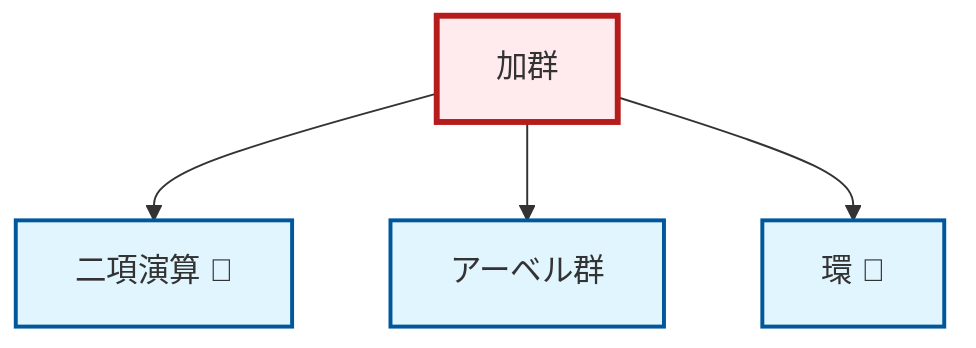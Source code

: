 graph TD
    classDef definition fill:#e1f5fe,stroke:#01579b,stroke-width:2px
    classDef theorem fill:#f3e5f5,stroke:#4a148c,stroke-width:2px
    classDef axiom fill:#fff3e0,stroke:#e65100,stroke-width:2px
    classDef example fill:#e8f5e9,stroke:#1b5e20,stroke-width:2px
    classDef current fill:#ffebee,stroke:#b71c1c,stroke-width:3px
    def-abelian-group["アーベル群"]:::definition
    def-binary-operation["二項演算 📝"]:::definition
    def-ring["環 📝"]:::definition
    def-module["加群"]:::definition
    def-module --> def-binary-operation
    def-module --> def-abelian-group
    def-module --> def-ring
    class def-module current